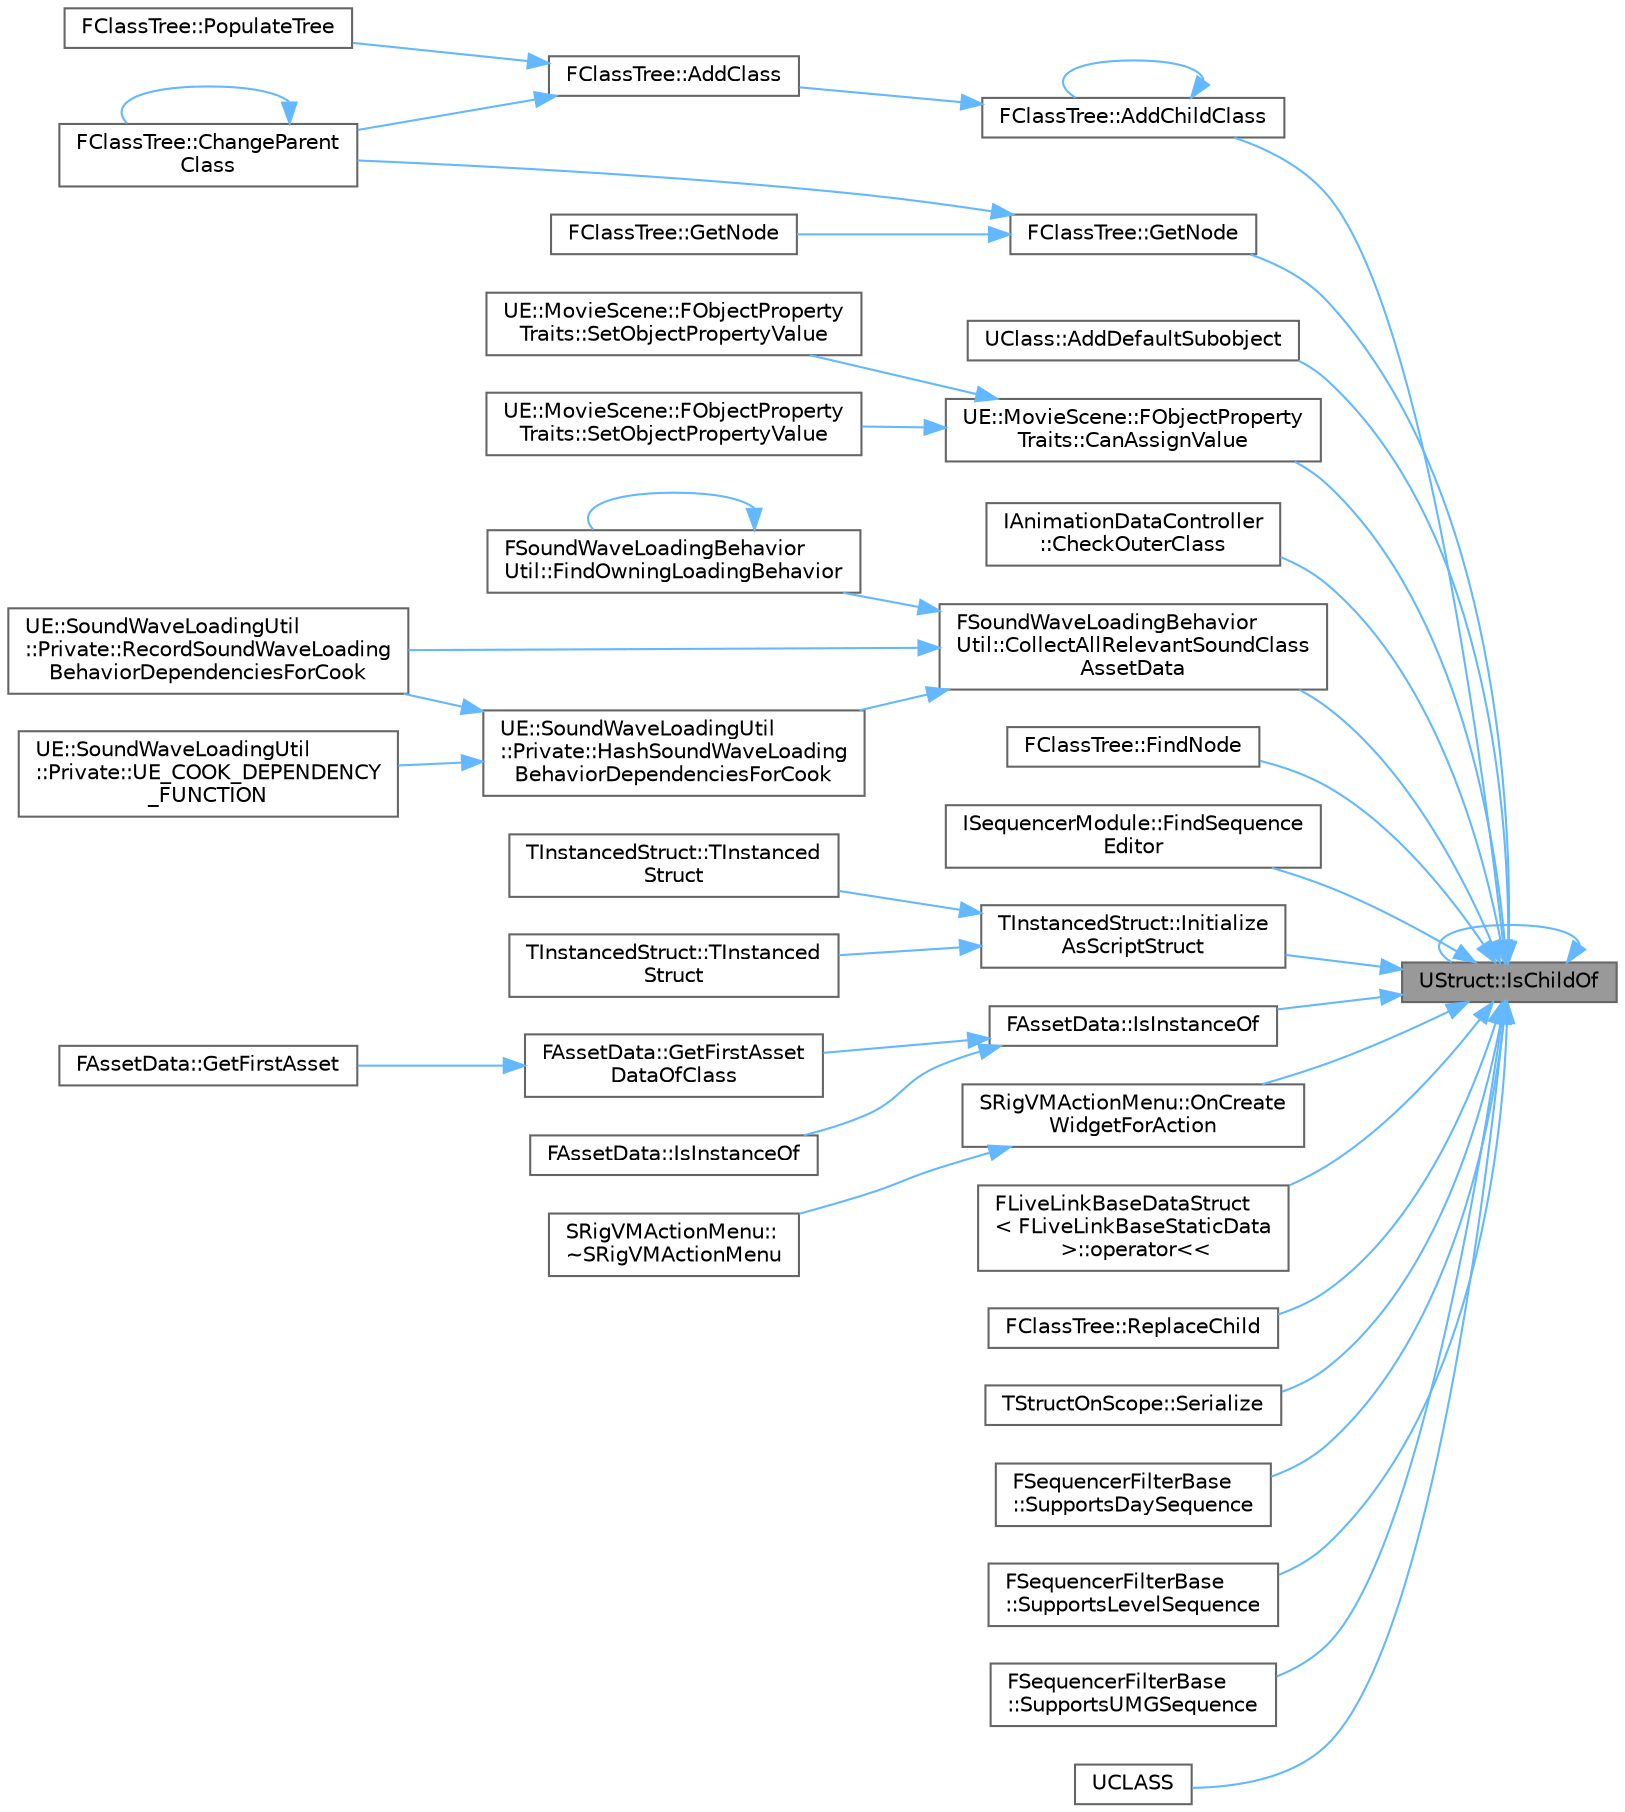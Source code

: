 digraph "UStruct::IsChildOf"
{
 // INTERACTIVE_SVG=YES
 // LATEX_PDF_SIZE
  bgcolor="transparent";
  edge [fontname=Helvetica,fontsize=10,labelfontname=Helvetica,labelfontsize=10];
  node [fontname=Helvetica,fontsize=10,shape=box,height=0.2,width=0.4];
  rankdir="RL";
  Node1 [id="Node000001",label="UStruct::IsChildOf",height=0.2,width=0.4,color="gray40", fillcolor="grey60", style="filled", fontcolor="black",tooltip="Returns true if this struct either is class T, or is a child of class T."];
  Node1 -> Node2 [id="edge1_Node000001_Node000002",dir="back",color="steelblue1",style="solid",tooltip=" "];
  Node2 [id="Node000002",label="FClassTree::AddChildClass",height=0.2,width=0.4,color="grey40", fillcolor="white", style="filled",URL="$de/d1f/classFClassTree.html#a2e194894d2f1f5d2fc9e881f6552163d",tooltip="Private interface for adding a new UClass to the class tree."];
  Node2 -> Node2 [id="edge2_Node000002_Node000002",dir="back",color="steelblue1",style="solid",tooltip=" "];
  Node2 -> Node3 [id="edge3_Node000002_Node000003",dir="back",color="steelblue1",style="solid",tooltip=" "];
  Node3 [id="Node000003",label="FClassTree::AddClass",height=0.2,width=0.4,color="grey40", fillcolor="white", style="filled",URL="$de/d1f/classFClassTree.html#ae7e3c2d4bae004214ab22fbd89f0667d",tooltip="Public interface for adding a new class to the tree."];
  Node3 -> Node4 [id="edge4_Node000003_Node000004",dir="back",color="steelblue1",style="solid",tooltip=" "];
  Node4 [id="Node000004",label="FClassTree::ChangeParent\lClass",height=0.2,width=0.4,color="grey40", fillcolor="white", style="filled",URL="$de/d1f/classFClassTree.html#afd1b5042e1f5072d870bccb258727427",tooltip="Move a class node in the hierarchy tree after a class has changed its SuperClass."];
  Node4 -> Node4 [id="edge5_Node000004_Node000004",dir="back",color="steelblue1",style="solid",tooltip=" "];
  Node3 -> Node5 [id="edge6_Node000003_Node000005",dir="back",color="steelblue1",style="solid",tooltip=" "];
  Node5 [id="Node000005",label="FClassTree::PopulateTree",height=0.2,width=0.4,color="grey40", fillcolor="white", style="filled",URL="$de/d1f/classFClassTree.html#a49f2fb8766a02b7be1a124abeba6301d",tooltip="Utility/convenience method for populating a class tree."];
  Node1 -> Node6 [id="edge7_Node000001_Node000006",dir="back",color="steelblue1",style="solid",tooltip=" "];
  Node6 [id="Node000006",label="UClass::AddDefaultSubobject",height=0.2,width=0.4,color="grey40", fillcolor="white", style="filled",URL="$d4/d77/classUClass.html#aba20f9d07bfa6846905465179b6371d2",tooltip="Adds a new default instance map item."];
  Node1 -> Node7 [id="edge8_Node000001_Node000007",dir="back",color="steelblue1",style="solid",tooltip=" "];
  Node7 [id="Node000007",label="UE::MovieScene::FObjectProperty\lTraits::CanAssignValue",height=0.2,width=0.4,color="grey40", fillcolor="white", style="filled",URL="$df/dcd/structUE_1_1MovieScene_1_1FObjectPropertyTraits.html#a538c2a66dbe39fb8629acac3573c97e0",tooltip=" "];
  Node7 -> Node8 [id="edge9_Node000007_Node000008",dir="back",color="steelblue1",style="solid",tooltip=" "];
  Node8 [id="Node000008",label="UE::MovieScene::FObjectProperty\lTraits::SetObjectPropertyValue",height=0.2,width=0.4,color="grey40", fillcolor="white", style="filled",URL="$df/dcd/structUE_1_1MovieScene_1_1FObjectPropertyTraits.html#a4daf51b661fc48e74fc6644738595859",tooltip=" "];
  Node7 -> Node9 [id="edge10_Node000007_Node000009",dir="back",color="steelblue1",style="solid",tooltip=" "];
  Node9 [id="Node000009",label="UE::MovieScene::FObjectProperty\lTraits::SetObjectPropertyValue",height=0.2,width=0.4,color="grey40", fillcolor="white", style="filled",URL="$df/dcd/structUE_1_1MovieScene_1_1FObjectPropertyTraits.html#a5b2f799847e9c833b09d0bbe32e01bca",tooltip=" "];
  Node1 -> Node10 [id="edge11_Node000001_Node000010",dir="back",color="steelblue1",style="solid",tooltip=" "];
  Node10 [id="Node000010",label="IAnimationDataController\l::CheckOuterClass",height=0.2,width=0.4,color="grey40", fillcolor="white", style="filled",URL="$d5/db0/classIAnimationDataController.html#ae31746f0bd487cc804b72fa0096722a8",tooltip="Verifies whether or not the Model's outer object is (or is derived from) the specified UClass."];
  Node1 -> Node11 [id="edge12_Node000001_Node000011",dir="back",color="steelblue1",style="solid",tooltip=" "];
  Node11 [id="Node000011",label="FSoundWaveLoadingBehavior\lUtil::CollectAllRelevantSoundClass\lAssetData",height=0.2,width=0.4,color="grey40", fillcolor="white", style="filled",URL="$d8/d78/classFSoundWaveLoadingBehaviorUtil.html#ac5b3eecdf8aa67a2f3adbd42255ebd5b",tooltip=" "];
  Node11 -> Node12 [id="edge13_Node000011_Node000012",dir="back",color="steelblue1",style="solid",tooltip=" "];
  Node12 [id="Node000012",label="FSoundWaveLoadingBehavior\lUtil::FindOwningLoadingBehavior",height=0.2,width=0.4,color="grey40", fillcolor="white", style="filled",URL="$d8/d78/classFSoundWaveLoadingBehaviorUtil.html#aee2dd62a3a5505cce2393b6e565461a4",tooltip=" "];
  Node12 -> Node12 [id="edge14_Node000012_Node000012",dir="back",color="steelblue1",style="solid",tooltip=" "];
  Node11 -> Node13 [id="edge15_Node000011_Node000013",dir="back",color="steelblue1",style="solid",tooltip=" "];
  Node13 [id="Node000013",label="UE::SoundWaveLoadingUtil\l::Private::HashSoundWaveLoading\lBehaviorDependenciesForCook",height=0.2,width=0.4,color="grey40", fillcolor="white", style="filled",URL="$da/da2/namespaceUE_1_1SoundWaveLoadingUtil_1_1Private.html#a9d028c821f1c4f8fe3781ebf8d17afa8",tooltip=" "];
  Node13 -> Node14 [id="edge16_Node000013_Node000014",dir="back",color="steelblue1",style="solid",tooltip=" "];
  Node14 [id="Node000014",label="UE::SoundWaveLoadingUtil\l::Private::RecordSoundWaveLoading\lBehaviorDependenciesForCook",height=0.2,width=0.4,color="grey40", fillcolor="white", style="filled",URL="$da/da2/namespaceUE_1_1SoundWaveLoadingUtil_1_1Private.html#ae752a0d35e2f98daa5e5a04d289548ba",tooltip=" "];
  Node13 -> Node15 [id="edge17_Node000013_Node000015",dir="back",color="steelblue1",style="solid",tooltip=" "];
  Node15 [id="Node000015",label="UE::SoundWaveLoadingUtil\l::Private::UE_COOK_DEPENDENCY\l_FUNCTION",height=0.2,width=0.4,color="grey40", fillcolor="white", style="filled",URL="$da/da2/namespaceUE_1_1SoundWaveLoadingUtil_1_1Private.html#a938df6d627f1126b6e4076e86da80a26",tooltip=" "];
  Node11 -> Node14 [id="edge18_Node000011_Node000014",dir="back",color="steelblue1",style="solid",tooltip=" "];
  Node1 -> Node16 [id="edge19_Node000001_Node000016",dir="back",color="steelblue1",style="solid",tooltip=" "];
  Node16 [id="Node000016",label="FClassTree::FindNode",height=0.2,width=0.4,color="grey40", fillcolor="white", style="filled",URL="$de/d1f/classFClassTree.html#aa4cc475fad692934b19d18f63c9fb7bf",tooltip="Find the node associated with the class specified."];
  Node1 -> Node17 [id="edge20_Node000001_Node000017",dir="back",color="steelblue1",style="solid",tooltip=" "];
  Node17 [id="Node000017",label="ISequencerModule::FindSequence\lEditor",height=0.2,width=0.4,color="grey40", fillcolor="white", style="filled",URL="$d5/dae/classISequencerModule.html#a1c9c1e2569c7745a1f127e860f2c6949",tooltip="Find a sequence editor for the specified sequence class."];
  Node1 -> Node18 [id="edge21_Node000001_Node000018",dir="back",color="steelblue1",style="solid",tooltip=" "];
  Node18 [id="Node000018",label="FClassTree::GetNode",height=0.2,width=0.4,color="grey40", fillcolor="white", style="filled",URL="$de/d1f/classFClassTree.html#ab5d91adfd5c7844b215fa0501aee4877",tooltip="Find the node associated with the class specified."];
  Node18 -> Node4 [id="edge22_Node000018_Node000004",dir="back",color="steelblue1",style="solid",tooltip=" "];
  Node18 -> Node19 [id="edge23_Node000018_Node000019",dir="back",color="steelblue1",style="solid",tooltip=" "];
  Node19 [id="Node000019",label="FClassTree::GetNode",height=0.2,width=0.4,color="grey40", fillcolor="white", style="filled",URL="$de/d1f/classFClassTree.html#a31710c1c36628b6360f79e58d588803c",tooltip="Find the node associated with the class specified."];
  Node1 -> Node20 [id="edge24_Node000001_Node000020",dir="back",color="steelblue1",style="solid",tooltip=" "];
  Node20 [id="Node000020",label="TInstancedStruct::Initialize\lAsScriptStruct",height=0.2,width=0.4,color="grey40", fillcolor="white", style="filled",URL="$d8/df7/structTInstancedStruct.html#a411c0d4b11b705ff5a5d092f0a196e4f",tooltip="Initializes from a raw struct type and optional data."];
  Node20 -> Node21 [id="edge25_Node000020_Node000021",dir="back",color="steelblue1",style="solid",tooltip=" "];
  Node21 [id="Node000021",label="TInstancedStruct::TInstanced\lStruct",height=0.2,width=0.4,color="grey40", fillcolor="white", style="filled",URL="$d8/df7/structTInstancedStruct.html#a40163dfb1f844f944838df3cd2ac0d75",tooltip="This constructor is explicit to avoid accidentally converting struct views to instanced structs (whic..."];
  Node20 -> Node22 [id="edge26_Node000020_Node000022",dir="back",color="steelblue1",style="solid",tooltip=" "];
  Node22 [id="Node000022",label="TInstancedStruct::TInstanced\lStruct",height=0.2,width=0.4,color="grey40", fillcolor="white", style="filled",URL="$d8/df7/structTInstancedStruct.html#a5a85dffe02e3aa6e4fc7978330195d70",tooltip=" "];
  Node1 -> Node1 [id="edge27_Node000001_Node000001",dir="back",color="steelblue1",style="solid",tooltip=" "];
  Node1 -> Node23 [id="edge28_Node000001_Node000023",dir="back",color="steelblue1",style="solid",tooltip=" "];
  Node23 [id="Node000023",label="FAssetData::IsInstanceOf",height=0.2,width=0.4,color="grey40", fillcolor="white", style="filled",URL="$dd/dc3/structFAssetData.html#a84bdd474eba966870469523b965014a0",tooltip="Returns whether the Asset's class is equal to or a child class of the given class."];
  Node23 -> Node24 [id="edge29_Node000023_Node000024",dir="back",color="steelblue1",style="solid",tooltip=" "];
  Node24 [id="Node000024",label="FAssetData::GetFirstAsset\lDataOfClass",height=0.2,width=0.4,color="grey40", fillcolor="white", style="filled",URL="$dd/dc3/structFAssetData.html#a8588960753fc1c4eadc0fe108680ae8b",tooltip="Get the first FAssetData of a particular class from an Array of FAssetData."];
  Node24 -> Node25 [id="edge30_Node000024_Node000025",dir="back",color="steelblue1",style="solid",tooltip=" "];
  Node25 [id="Node000025",label="FAssetData::GetFirstAsset",height=0.2,width=0.4,color="grey40", fillcolor="white", style="filled",URL="$dd/dc3/structFAssetData.html#a5ade655ce2c38e18c1a692a9db766f70",tooltip="Convenience template for finding first asset of a class."];
  Node23 -> Node26 [id="edge31_Node000023_Node000026",dir="back",color="steelblue1",style="solid",tooltip=" "];
  Node26 [id="Node000026",label="FAssetData::IsInstanceOf",height=0.2,width=0.4,color="grey40", fillcolor="white", style="filled",URL="$dd/dc3/structFAssetData.html#ae9906bc6aea2ce4648586178f2df1ef0",tooltip=" "];
  Node1 -> Node27 [id="edge32_Node000001_Node000027",dir="back",color="steelblue1",style="solid",tooltip=" "];
  Node27 [id="Node000027",label="SRigVMActionMenu::OnCreate\lWidgetForAction",height=0.2,width=0.4,color="grey40", fillcolor="white", style="filled",URL="$d0/dc8/classSRigVMActionMenu.html#a0e2b0d86e53b193360e7e89c2228b439",tooltip=" "];
  Node27 -> Node28 [id="edge33_Node000027_Node000028",dir="back",color="steelblue1",style="solid",tooltip=" "];
  Node28 [id="Node000028",label="SRigVMActionMenu::\l~SRigVMActionMenu",height=0.2,width=0.4,color="grey40", fillcolor="white", style="filled",URL="$d0/dc8/classSRigVMActionMenu.html#a3e5360a0d634f11a8d88f3e21f1fa462",tooltip=" "];
  Node1 -> Node29 [id="edge34_Node000001_Node000029",dir="back",color="steelblue1",style="solid",tooltip=" "];
  Node29 [id="Node000029",label="FLiveLinkBaseDataStruct\l\< FLiveLinkBaseStaticData\l \>::operator\<\<",height=0.2,width=0.4,color="grey40", fillcolor="white", style="filled",URL="$d2/d86/classFLiveLinkBaseDataStruct.html#a44490be9f84c12d2e8645e6160639109",tooltip=" "];
  Node1 -> Node30 [id="edge35_Node000001_Node000030",dir="back",color="steelblue1",style="solid",tooltip=" "];
  Node30 [id="Node000030",label="FClassTree::ReplaceChild",height=0.2,width=0.4,color="grey40", fillcolor="white", style="filled",URL="$de/d1f/classFClassTree.html#a3ab41563ad606c8f3619ad22d83c1cec",tooltip="Replaces an existing child with the class specified, and changes the existing child's parent node to ..."];
  Node1 -> Node31 [id="edge36_Node000001_Node000031",dir="back",color="steelblue1",style="solid",tooltip=" "];
  Node31 [id="Node000031",label="TStructOnScope::Serialize",height=0.2,width=0.4,color="grey40", fillcolor="white", style="filled",URL="$d1/d04/classTStructOnScope.html#a9038eb8f5ef70660b30bcde672947eb6",tooltip=" "];
  Node1 -> Node32 [id="edge37_Node000001_Node000032",dir="back",color="steelblue1",style="solid",tooltip=" "];
  Node32 [id="Node000032",label="FSequencerFilterBase\l::SupportsDaySequence",height=0.2,width=0.4,color="grey40", fillcolor="white", style="filled",URL="$d2/d17/classFSequencerFilterBase.html#a829a8d084c5cbf8951f5611817e9387a",tooltip=" "];
  Node1 -> Node33 [id="edge38_Node000001_Node000033",dir="back",color="steelblue1",style="solid",tooltip=" "];
  Node33 [id="Node000033",label="FSequencerFilterBase\l::SupportsLevelSequence",height=0.2,width=0.4,color="grey40", fillcolor="white", style="filled",URL="$d2/d17/classFSequencerFilterBase.html#ad6c92ed7db463698c795e1d77bbfb727",tooltip=" "];
  Node1 -> Node34 [id="edge39_Node000001_Node000034",dir="back",color="steelblue1",style="solid",tooltip=" "];
  Node34 [id="Node000034",label="FSequencerFilterBase\l::SupportsUMGSequence",height=0.2,width=0.4,color="grey40", fillcolor="white", style="filled",URL="$d2/d17/classFSequencerFilterBase.html#aafd0cba89c2a0fa97b20fdf4b641c006",tooltip=" "];
  Node1 -> Node35 [id="edge40_Node000001_Node000035",dir="back",color="steelblue1",style="solid",tooltip=" "];
  Node35 [id="Node000035",label="UCLASS",height=0.2,width=0.4,color="grey40", fillcolor="white", style="filled",URL="$d0/d43/Actor_8h.html#a423673fc0112544852d21aa5fa46cd19",tooltip="Actor is the base class for an Object that can be placed or spawned in a level."];
}
